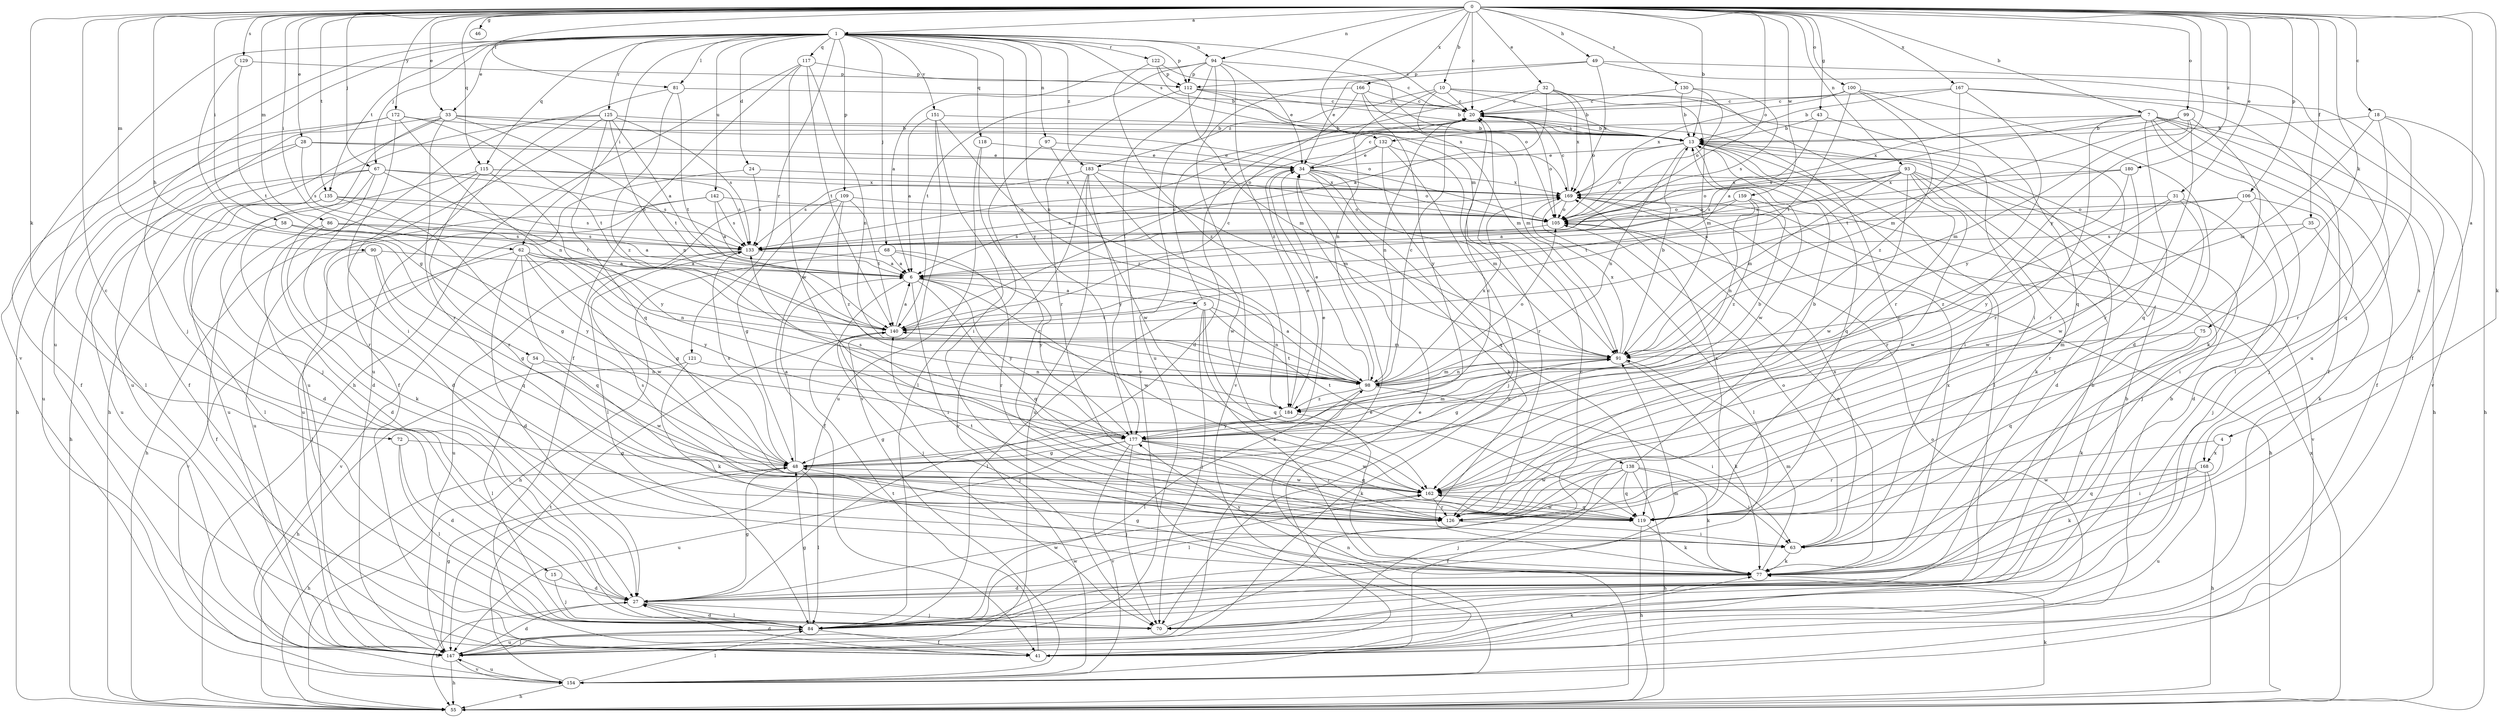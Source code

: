 strict digraph  {
0;
1;
4;
5;
6;
7;
10;
13;
15;
18;
20;
24;
27;
28;
31;
32;
33;
34;
35;
41;
43;
46;
48;
49;
54;
55;
58;
62;
63;
67;
68;
70;
72;
75;
77;
81;
84;
86;
90;
91;
93;
94;
97;
98;
99;
100;
105;
106;
109;
112;
115;
117;
118;
119;
121;
122;
125;
126;
129;
130;
132;
133;
135;
138;
140;
142;
147;
151;
154;
159;
162;
166;
167;
168;
169;
172;
177;
180;
183;
184;
0 -> 1  [label=a];
0 -> 4  [label=a];
0 -> 7  [label=b];
0 -> 10  [label=b];
0 -> 13  [label=b];
0 -> 15  [label=c];
0 -> 18  [label=c];
0 -> 20  [label=c];
0 -> 28  [label=e];
0 -> 31  [label=e];
0 -> 32  [label=e];
0 -> 33  [label=e];
0 -> 35  [label=f];
0 -> 43  [label=g];
0 -> 46  [label=g];
0 -> 49  [label=h];
0 -> 54  [label=h];
0 -> 58  [label=i];
0 -> 62  [label=i];
0 -> 67  [label=j];
0 -> 72  [label=k];
0 -> 75  [label=k];
0 -> 77  [label=k];
0 -> 81  [label=l];
0 -> 86  [label=m];
0 -> 90  [label=m];
0 -> 91  [label=m];
0 -> 93  [label=n];
0 -> 94  [label=n];
0 -> 99  [label=o];
0 -> 100  [label=o];
0 -> 105  [label=o];
0 -> 106  [label=p];
0 -> 115  [label=q];
0 -> 129  [label=s];
0 -> 130  [label=s];
0 -> 135  [label=t];
0 -> 159  [label=w];
0 -> 166  [label=x];
0 -> 167  [label=x];
0 -> 172  [label=y];
0 -> 177  [label=y];
0 -> 180  [label=z];
1 -> 20  [label=c];
1 -> 24  [label=d];
1 -> 33  [label=e];
1 -> 62  [label=i];
1 -> 67  [label=j];
1 -> 68  [label=j];
1 -> 70  [label=j];
1 -> 81  [label=l];
1 -> 94  [label=n];
1 -> 97  [label=n];
1 -> 98  [label=n];
1 -> 109  [label=p];
1 -> 112  [label=p];
1 -> 115  [label=q];
1 -> 117  [label=q];
1 -> 118  [label=q];
1 -> 121  [label=r];
1 -> 122  [label=r];
1 -> 125  [label=r];
1 -> 132  [label=s];
1 -> 135  [label=t];
1 -> 142  [label=u];
1 -> 147  [label=u];
1 -> 151  [label=v];
1 -> 154  [label=v];
1 -> 177  [label=y];
1 -> 183  [label=z];
4 -> 63  [label=i];
4 -> 126  [label=r];
4 -> 168  [label=x];
5 -> 20  [label=c];
5 -> 70  [label=j];
5 -> 77  [label=k];
5 -> 84  [label=l];
5 -> 98  [label=n];
5 -> 119  [label=q];
5 -> 138  [label=t];
5 -> 140  [label=t];
6 -> 5  [label=a];
6 -> 63  [label=i];
6 -> 70  [label=j];
6 -> 119  [label=q];
6 -> 162  [label=w];
6 -> 177  [label=y];
7 -> 41  [label=f];
7 -> 55  [label=h];
7 -> 70  [label=j];
7 -> 84  [label=l];
7 -> 119  [label=q];
7 -> 126  [label=r];
7 -> 132  [label=s];
7 -> 133  [label=s];
7 -> 168  [label=x];
7 -> 169  [label=x];
10 -> 13  [label=b];
10 -> 20  [label=c];
10 -> 63  [label=i];
10 -> 91  [label=m];
10 -> 98  [label=n];
10 -> 126  [label=r];
10 -> 183  [label=z];
13 -> 34  [label=e];
13 -> 63  [label=i];
13 -> 84  [label=l];
13 -> 98  [label=n];
13 -> 105  [label=o];
13 -> 119  [label=q];
13 -> 162  [label=w];
15 -> 27  [label=d];
15 -> 70  [label=j];
18 -> 13  [label=b];
18 -> 55  [label=h];
18 -> 91  [label=m];
18 -> 119  [label=q];
18 -> 126  [label=r];
20 -> 13  [label=b];
20 -> 98  [label=n];
20 -> 105  [label=o];
24 -> 133  [label=s];
24 -> 147  [label=u];
24 -> 169  [label=x];
27 -> 48  [label=g];
27 -> 55  [label=h];
27 -> 70  [label=j];
27 -> 84  [label=l];
27 -> 162  [label=w];
28 -> 34  [label=e];
28 -> 84  [label=l];
28 -> 105  [label=o];
28 -> 133  [label=s];
28 -> 147  [label=u];
31 -> 27  [label=d];
31 -> 105  [label=o];
31 -> 126  [label=r];
31 -> 162  [label=w];
31 -> 184  [label=z];
32 -> 6  [label=a];
32 -> 20  [label=c];
32 -> 91  [label=m];
32 -> 105  [label=o];
32 -> 133  [label=s];
32 -> 169  [label=x];
33 -> 13  [label=b];
33 -> 41  [label=f];
33 -> 70  [label=j];
33 -> 105  [label=o];
33 -> 126  [label=r];
33 -> 140  [label=t];
33 -> 147  [label=u];
34 -> 20  [label=c];
34 -> 77  [label=k];
34 -> 91  [label=m];
34 -> 105  [label=o];
34 -> 119  [label=q];
34 -> 169  [label=x];
35 -> 77  [label=k];
35 -> 126  [label=r];
35 -> 133  [label=s];
41 -> 13  [label=b];
41 -> 27  [label=d];
41 -> 34  [label=e];
41 -> 77  [label=k];
41 -> 105  [label=o];
41 -> 140  [label=t];
43 -> 6  [label=a];
43 -> 13  [label=b];
43 -> 126  [label=r];
48 -> 6  [label=a];
48 -> 13  [label=b];
48 -> 20  [label=c];
48 -> 34  [label=e];
48 -> 55  [label=h];
48 -> 84  [label=l];
48 -> 133  [label=s];
48 -> 162  [label=w];
49 -> 34  [label=e];
49 -> 41  [label=f];
49 -> 112  [label=p];
49 -> 147  [label=u];
49 -> 169  [label=x];
54 -> 84  [label=l];
54 -> 98  [label=n];
54 -> 162  [label=w];
55 -> 77  [label=k];
55 -> 98  [label=n];
55 -> 169  [label=x];
58 -> 27  [label=d];
58 -> 133  [label=s];
58 -> 177  [label=y];
62 -> 6  [label=a];
62 -> 27  [label=d];
62 -> 48  [label=g];
62 -> 98  [label=n];
62 -> 119  [label=q];
62 -> 154  [label=v];
62 -> 162  [label=w];
62 -> 177  [label=y];
63 -> 77  [label=k];
63 -> 105  [label=o];
63 -> 169  [label=x];
67 -> 27  [label=d];
67 -> 55  [label=h];
67 -> 126  [label=r];
67 -> 133  [label=s];
67 -> 140  [label=t];
67 -> 147  [label=u];
67 -> 169  [label=x];
68 -> 6  [label=a];
68 -> 55  [label=h];
68 -> 126  [label=r];
68 -> 177  [label=y];
70 -> 20  [label=c];
72 -> 27  [label=d];
72 -> 48  [label=g];
72 -> 84  [label=l];
75 -> 77  [label=k];
75 -> 91  [label=m];
75 -> 119  [label=q];
77 -> 27  [label=d];
77 -> 48  [label=g];
77 -> 91  [label=m];
77 -> 105  [label=o];
77 -> 169  [label=x];
77 -> 177  [label=y];
81 -> 20  [label=c];
81 -> 140  [label=t];
81 -> 147  [label=u];
81 -> 184  [label=z];
84 -> 13  [label=b];
84 -> 27  [label=d];
84 -> 41  [label=f];
84 -> 48  [label=g];
84 -> 91  [label=m];
84 -> 147  [label=u];
84 -> 162  [label=w];
86 -> 6  [label=a];
86 -> 41  [label=f];
86 -> 77  [label=k];
86 -> 133  [label=s];
90 -> 6  [label=a];
90 -> 48  [label=g];
90 -> 84  [label=l];
90 -> 119  [label=q];
91 -> 13  [label=b];
91 -> 48  [label=g];
91 -> 77  [label=k];
91 -> 98  [label=n];
91 -> 169  [label=x];
93 -> 27  [label=d];
93 -> 70  [label=j];
93 -> 77  [label=k];
93 -> 91  [label=m];
93 -> 105  [label=o];
93 -> 126  [label=r];
93 -> 133  [label=s];
93 -> 140  [label=t];
93 -> 162  [label=w];
93 -> 169  [label=x];
94 -> 6  [label=a];
94 -> 34  [label=e];
94 -> 105  [label=o];
94 -> 112  [label=p];
94 -> 140  [label=t];
94 -> 147  [label=u];
94 -> 154  [label=v];
94 -> 184  [label=z];
97 -> 34  [label=e];
97 -> 84  [label=l];
97 -> 162  [label=w];
98 -> 6  [label=a];
98 -> 20  [label=c];
98 -> 34  [label=e];
98 -> 63  [label=i];
98 -> 84  [label=l];
98 -> 91  [label=m];
98 -> 105  [label=o];
98 -> 140  [label=t];
98 -> 169  [label=x];
98 -> 184  [label=z];
99 -> 13  [label=b];
99 -> 77  [label=k];
99 -> 91  [label=m];
99 -> 126  [label=r];
99 -> 140  [label=t];
100 -> 20  [label=c];
100 -> 27  [label=d];
100 -> 119  [label=q];
100 -> 140  [label=t];
100 -> 169  [label=x];
100 -> 184  [label=z];
105 -> 133  [label=s];
106 -> 6  [label=a];
106 -> 63  [label=i];
106 -> 70  [label=j];
106 -> 105  [label=o];
106 -> 162  [label=w];
109 -> 41  [label=f];
109 -> 48  [label=g];
109 -> 84  [label=l];
109 -> 105  [label=o];
109 -> 140  [label=t];
109 -> 184  [label=z];
112 -> 13  [label=b];
112 -> 20  [label=c];
112 -> 91  [label=m];
112 -> 126  [label=r];
112 -> 169  [label=x];
115 -> 27  [label=d];
115 -> 126  [label=r];
115 -> 133  [label=s];
115 -> 147  [label=u];
115 -> 169  [label=x];
115 -> 177  [label=y];
117 -> 41  [label=f];
117 -> 55  [label=h];
117 -> 98  [label=n];
117 -> 112  [label=p];
117 -> 140  [label=t];
117 -> 162  [label=w];
118 -> 34  [label=e];
118 -> 126  [label=r];
118 -> 147  [label=u];
119 -> 20  [label=c];
119 -> 55  [label=h];
119 -> 77  [label=k];
119 -> 162  [label=w];
119 -> 169  [label=x];
121 -> 55  [label=h];
121 -> 77  [label=k];
121 -> 98  [label=n];
122 -> 13  [label=b];
122 -> 20  [label=c];
122 -> 112  [label=p];
122 -> 184  [label=z];
125 -> 6  [label=a];
125 -> 13  [label=b];
125 -> 41  [label=f];
125 -> 55  [label=h];
125 -> 98  [label=n];
125 -> 119  [label=q];
125 -> 133  [label=s];
125 -> 147  [label=u];
126 -> 63  [label=i];
126 -> 133  [label=s];
126 -> 140  [label=t];
129 -> 48  [label=g];
129 -> 112  [label=p];
129 -> 140  [label=t];
130 -> 13  [label=b];
130 -> 20  [label=c];
130 -> 105  [label=o];
130 -> 133  [label=s];
132 -> 34  [label=e];
132 -> 70  [label=j];
132 -> 126  [label=r];
132 -> 140  [label=t];
132 -> 147  [label=u];
133 -> 6  [label=a];
133 -> 147  [label=u];
133 -> 154  [label=v];
133 -> 169  [label=x];
135 -> 27  [label=d];
135 -> 48  [label=g];
135 -> 84  [label=l];
135 -> 105  [label=o];
135 -> 133  [label=s];
138 -> 13  [label=b];
138 -> 41  [label=f];
138 -> 55  [label=h];
138 -> 63  [label=i];
138 -> 70  [label=j];
138 -> 77  [label=k];
138 -> 84  [label=l];
138 -> 119  [label=q];
138 -> 162  [label=w];
140 -> 6  [label=a];
140 -> 20  [label=c];
140 -> 70  [label=j];
140 -> 91  [label=m];
142 -> 6  [label=a];
142 -> 55  [label=h];
142 -> 105  [label=o];
142 -> 133  [label=s];
142 -> 147  [label=u];
147 -> 13  [label=b];
147 -> 27  [label=d];
147 -> 34  [label=e];
147 -> 48  [label=g];
147 -> 55  [label=h];
147 -> 84  [label=l];
147 -> 154  [label=v];
151 -> 6  [label=a];
151 -> 13  [label=b];
151 -> 63  [label=i];
151 -> 154  [label=v];
151 -> 184  [label=z];
154 -> 55  [label=h];
154 -> 84  [label=l];
154 -> 140  [label=t];
154 -> 147  [label=u];
159 -> 6  [label=a];
159 -> 98  [label=n];
159 -> 105  [label=o];
159 -> 154  [label=v];
159 -> 184  [label=z];
162 -> 119  [label=q];
162 -> 126  [label=r];
166 -> 20  [label=c];
166 -> 27  [label=d];
166 -> 91  [label=m];
166 -> 154  [label=v];
166 -> 177  [label=y];
167 -> 13  [label=b];
167 -> 20  [label=c];
167 -> 41  [label=f];
167 -> 91  [label=m];
167 -> 154  [label=v];
167 -> 177  [label=y];
168 -> 55  [label=h];
168 -> 77  [label=k];
168 -> 119  [label=q];
168 -> 147  [label=u];
168 -> 162  [label=w];
169 -> 20  [label=c];
169 -> 55  [label=h];
169 -> 84  [label=l];
169 -> 105  [label=o];
172 -> 13  [label=b];
172 -> 41  [label=f];
172 -> 55  [label=h];
172 -> 63  [label=i];
172 -> 98  [label=n];
172 -> 140  [label=t];
177 -> 48  [label=g];
177 -> 70  [label=j];
177 -> 91  [label=m];
177 -> 119  [label=q];
177 -> 126  [label=r];
177 -> 133  [label=s];
177 -> 147  [label=u];
177 -> 154  [label=v];
177 -> 162  [label=w];
180 -> 133  [label=s];
180 -> 162  [label=w];
180 -> 169  [label=x];
180 -> 177  [label=y];
183 -> 91  [label=m];
183 -> 133  [label=s];
183 -> 147  [label=u];
183 -> 154  [label=v];
183 -> 162  [label=w];
183 -> 169  [label=x];
183 -> 177  [label=y];
184 -> 34  [label=e];
184 -> 48  [label=g];
184 -> 77  [label=k];
184 -> 177  [label=y];
}
